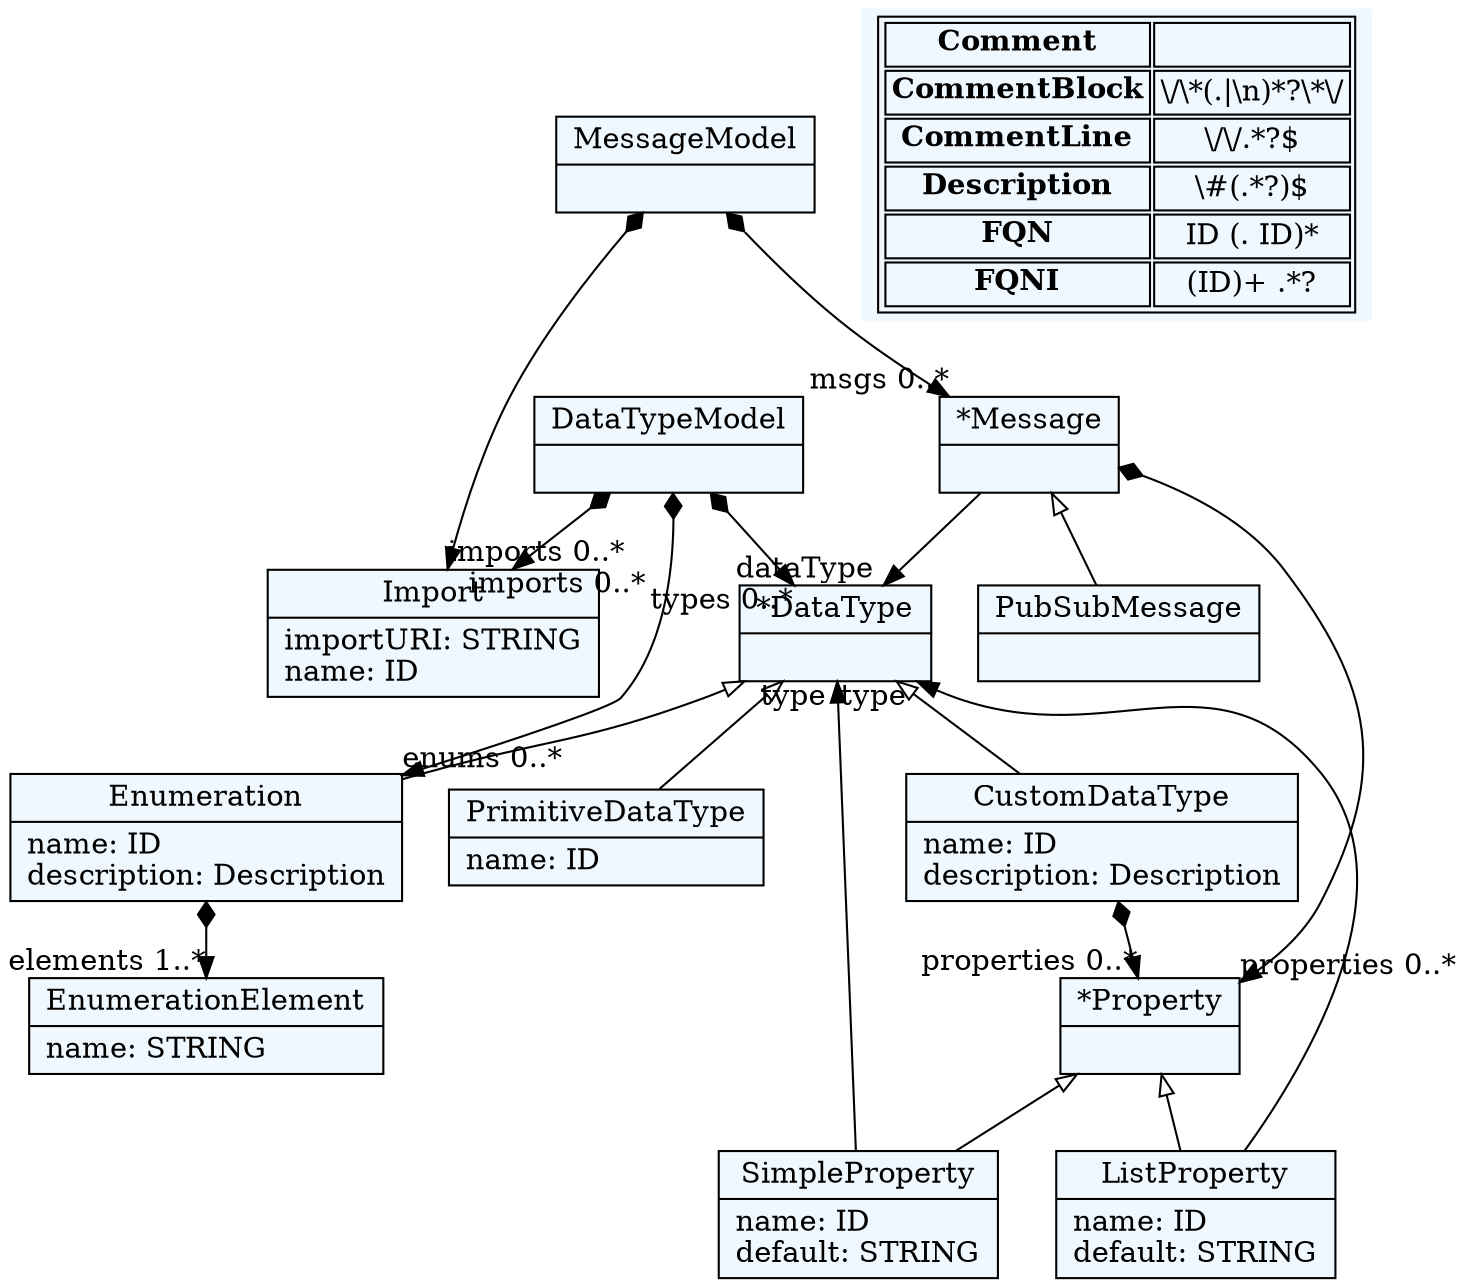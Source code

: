 
    digraph textX {
    fontname = "Bitstream Vera Sans"
    fontsize = 8
    node[
        shape=record,
        style=filled,
        fillcolor=aliceblue
    ]
    nodesep = 0.3
    edge[dir=black,arrowtail=empty]


1518855601280[ label="{MessageModel|}"]

1518855592544[ label="{*Message|}"]

1518855597632[ label="{PubSubMessage|}"]

1518855872848[ label="{DataTypeModel|}"]

1518855873232[ label="{*DataType|}"]

1518855872800[ label="{CustomDataType|name: ID\ldescription: Description\l}"]

1518855873184[ label="{*Property|}"]

1518855876064[ label="{SimpleProperty|name: ID\ldefault: STRING\l}"]

1518855873040[ label="{ListProperty|name: ID\ldefault: STRING\l}"]

1518855864736[ label="{Enumeration|name: ID\ldescription: Description\l}"]

1518855866080[ label="{EnumerationElement|name: STRING\l}"]

1518855867088[ label="{PrimitiveDataType|name: ID\l}"]

1518855868144[ label="{Import|importURI: STRING\lname: ID\l}"]



1518855601280 -> 1518855868144[arrowtail=diamond, dir=both, headlabel="imports 0..*"]
1518855601280 -> 1518855592544[arrowtail=diamond, dir=both, headlabel="msgs 0..*"]
1518855592544 -> 1518855873184[arrowtail=diamond, dir=both, headlabel="properties 0..*"]
1518855592544 -> 1518855873232[headlabel="dataType "]
1518855592544 -> 1518855597632 [dir=back]
1518855872848 -> 1518855868144[arrowtail=diamond, dir=both, headlabel="imports 0..*"]
1518855872848 -> 1518855873232[arrowtail=diamond, dir=both, headlabel="types 0..*"]
1518855872848 -> 1518855864736[arrowtail=diamond, dir=both, headlabel="enums 0..*"]
1518855873232 -> 1518855867088 [dir=back]
1518855873232 -> 1518855864736 [dir=back]
1518855873232 -> 1518855872800 [dir=back]
1518855872800 -> 1518855873184[arrowtail=diamond, dir=both, headlabel="properties 0..*"]
1518855873184 -> 1518855873040 [dir=back]
1518855873184 -> 1518855876064 [dir=back]
1518855876064 -> 1518855873232[headlabel="type "]
1518855873040 -> 1518855873232[headlabel="type "]
1518855864736 -> 1518855866080[arrowtail=diamond, dir=both, headlabel="elements 1..*"]
match_rules [ shape=plaintext, label=< <table>
	<tr>
		<td><b>Comment</b></td><td></td>
	</tr>
	<tr>
		<td><b>CommentBlock</b></td><td>\/\*(.|\n)*?\*\/</td>
	</tr>
	<tr>
		<td><b>CommentLine</b></td><td>\/\/.*?$</td>
	</tr>
	<tr>
		<td><b>Description</b></td><td>\#(.*?)$</td>
	</tr>
	<tr>
		<td><b>FQN</b></td><td>ID (. ID)*</td>
	</tr>
	<tr>
		<td><b>FQNI</b></td><td>(ID)+ .*?</td>
	</tr>
</table> >]


}
